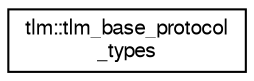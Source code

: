 digraph "Graphical Class Hierarchy"
{
  edge [fontname="FreeSans",fontsize="10",labelfontname="FreeSans",labelfontsize="10"];
  node [fontname="FreeSans",fontsize="10",shape=record];
  rankdir="LR";
  Node0 [label="tlm::tlm_base_protocol\l_types",height=0.2,width=0.4,color="black", fillcolor="white", style="filled",URL="$a02447.html"];
}

